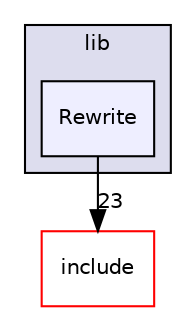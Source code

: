 digraph "lib/Rewrite" {
  bgcolor=transparent;
  compound=true
  node [ fontsize="10", fontname="Helvetica"];
  edge [ labelfontsize="10", labelfontname="Helvetica"];
  subgraph clusterdir_97aefd0d527b934f1d99a682da8fe6a9 {
    graph [ bgcolor="#ddddee", pencolor="black", label="lib" fontname="Helvetica", fontsize="10", URL="dir_97aefd0d527b934f1d99a682da8fe6a9.html"]
  dir_c79b3ca8dc7b7126169a5161d97c17bc [shape=box, label="Rewrite", style="filled", fillcolor="#eeeeff", pencolor="black", URL="dir_c79b3ca8dc7b7126169a5161d97c17bc.html"];
  }
  dir_d44c64559bbebec7f509842c48db8b23 [shape=box label="include" color="red" URL="dir_d44c64559bbebec7f509842c48db8b23.html"];
  dir_c79b3ca8dc7b7126169a5161d97c17bc->dir_d44c64559bbebec7f509842c48db8b23 [headlabel="23", labeldistance=1.5 headhref="dir_000052_000001.html"];
}
